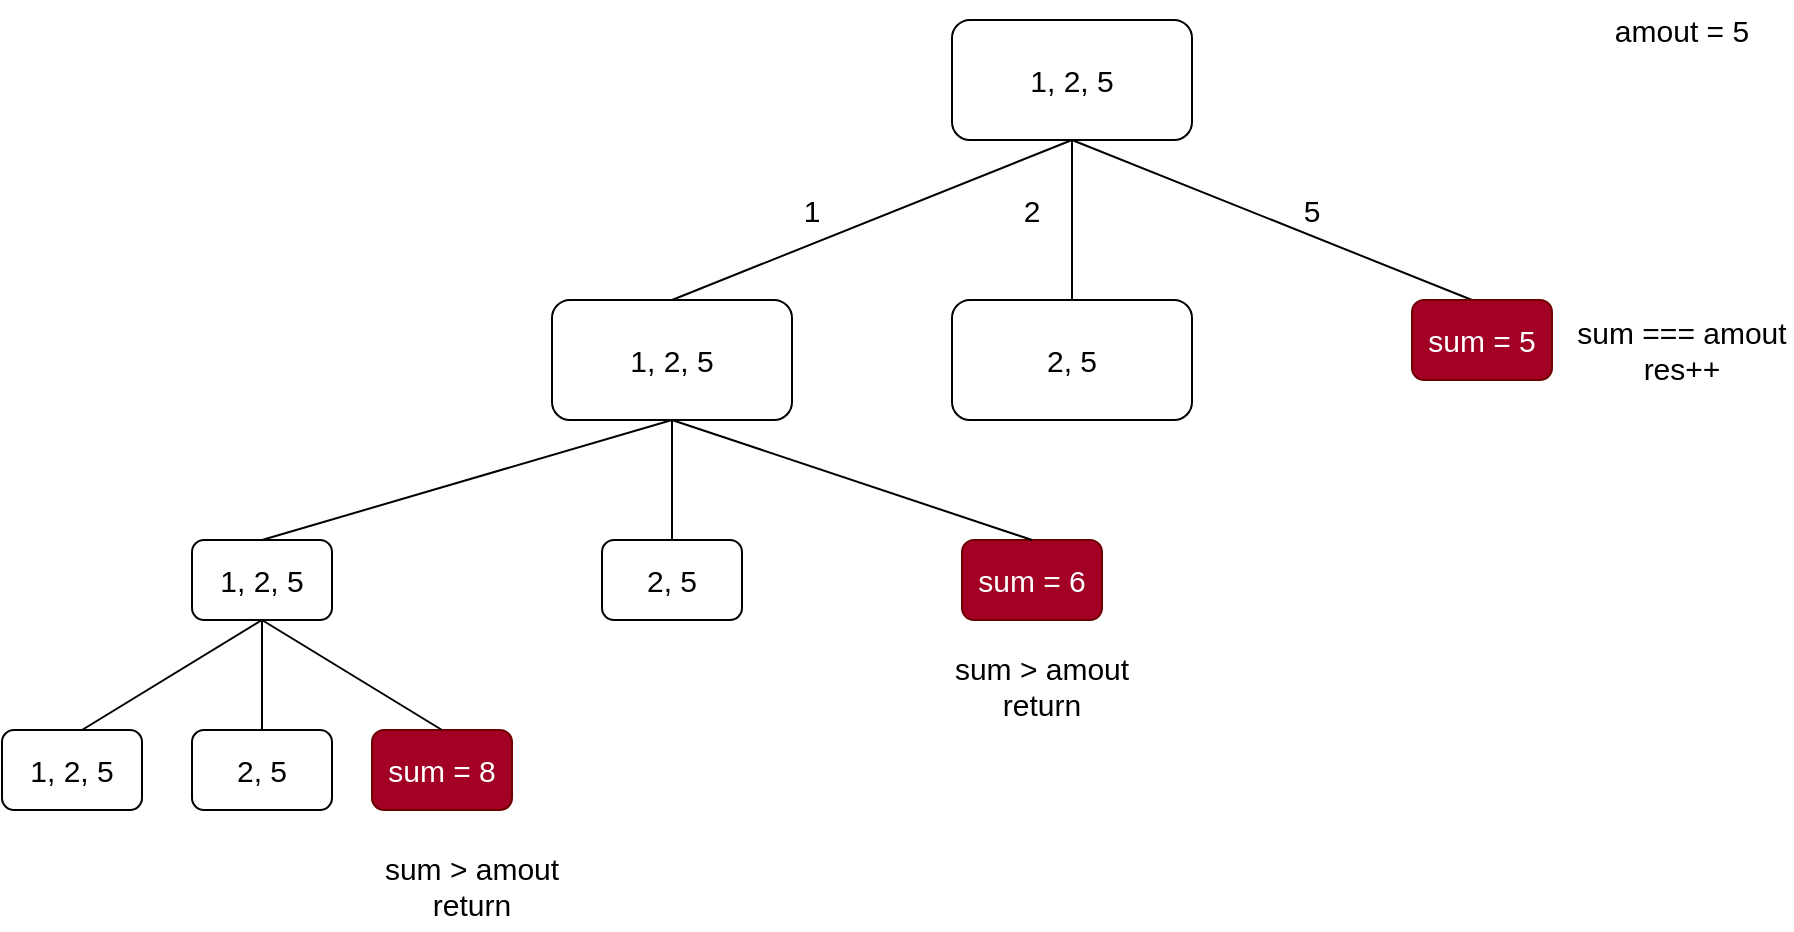 <mxfile>
    <diagram id="4AOt5Lwh_ObQQsVEVJBI" name="Page-1">
        <mxGraphModel dx="2453" dy="580" grid="1" gridSize="10" guides="1" tooltips="1" connect="1" arrows="1" fold="1" page="1" pageScale="1" pageWidth="850" pageHeight="1100" math="0" shadow="0">
            <root>
                <mxCell id="0"/>
                <mxCell id="1" parent="0"/>
                <mxCell id="2" value="&lt;font style=&quot;font-size: 15px;&quot;&gt;1, 2, 5&lt;/font&gt;" style="rounded=1;whiteSpace=wrap;html=1;" parent="1" vertex="1">
                    <mxGeometry x="365" y="60" width="120" height="60" as="geometry"/>
                </mxCell>
                <mxCell id="3" value="&lt;font style=&quot;font-size: 15px;&quot;&gt;1, 2, 5&lt;/font&gt;" style="rounded=1;whiteSpace=wrap;html=1;" parent="1" vertex="1">
                    <mxGeometry x="165" y="200" width="120" height="60" as="geometry"/>
                </mxCell>
                <mxCell id="4" value="&lt;font style=&quot;font-size: 15px;&quot;&gt;2, 5&lt;/font&gt;" style="rounded=1;whiteSpace=wrap;html=1;" parent="1" vertex="1">
                    <mxGeometry x="365" y="200" width="120" height="60" as="geometry"/>
                </mxCell>
                <mxCell id="6" value="" style="endArrow=none;html=1;fontSize=15;exitX=0.5;exitY=0;exitDx=0;exitDy=0;" parent="1" source="3" edge="1">
                    <mxGeometry width="50" height="50" relative="1" as="geometry">
                        <mxPoint x="405" y="330" as="sourcePoint"/>
                        <mxPoint x="425" y="120" as="targetPoint"/>
                    </mxGeometry>
                </mxCell>
                <mxCell id="7" value="" style="endArrow=none;html=1;fontSize=15;" parent="1" source="4" target="2" edge="1">
                    <mxGeometry width="50" height="50" relative="1" as="geometry">
                        <mxPoint x="405" y="330" as="sourcePoint"/>
                        <mxPoint x="455" y="280" as="targetPoint"/>
                    </mxGeometry>
                </mxCell>
                <mxCell id="8" value="" style="endArrow=none;html=1;fontSize=15;entryX=0.5;entryY=1;entryDx=0;entryDy=0;exitX=0.5;exitY=0;exitDx=0;exitDy=0;" parent="1" target="2" edge="1">
                    <mxGeometry width="50" height="50" relative="1" as="geometry">
                        <mxPoint x="625" y="200" as="sourcePoint"/>
                        <mxPoint x="455" y="280" as="targetPoint"/>
                    </mxGeometry>
                </mxCell>
                <mxCell id="10" value="1" style="text;html=1;strokeColor=none;fillColor=none;align=center;verticalAlign=middle;whiteSpace=wrap;rounded=0;fontSize=15;" parent="1" vertex="1">
                    <mxGeometry x="265" y="140" width="60" height="30" as="geometry"/>
                </mxCell>
                <mxCell id="11" value="2" style="text;html=1;strokeColor=none;fillColor=none;align=center;verticalAlign=middle;whiteSpace=wrap;rounded=0;fontSize=15;" parent="1" vertex="1">
                    <mxGeometry x="375" y="140" width="60" height="30" as="geometry"/>
                </mxCell>
                <mxCell id="12" value="5" style="text;html=1;strokeColor=none;fillColor=none;align=center;verticalAlign=middle;whiteSpace=wrap;rounded=0;fontSize=15;" parent="1" vertex="1">
                    <mxGeometry x="515" y="140" width="60" height="30" as="geometry"/>
                </mxCell>
                <mxCell id="13" value="&lt;font style=&quot;font-size: 15px;&quot;&gt;1, 2, 5&lt;/font&gt;" style="rounded=1;whiteSpace=wrap;html=1;" parent="1" vertex="1">
                    <mxGeometry x="-15" y="320" width="70" height="40" as="geometry"/>
                </mxCell>
                <mxCell id="15" value="amout = 5" style="text;html=1;strokeColor=none;fillColor=none;align=center;verticalAlign=middle;whiteSpace=wrap;rounded=0;fontSize=15;" parent="1" vertex="1">
                    <mxGeometry x="675" y="50" width="110" height="30" as="geometry"/>
                </mxCell>
                <mxCell id="16" value="sum === amout&lt;br&gt;res++" style="text;html=1;strokeColor=none;fillColor=none;align=center;verticalAlign=middle;whiteSpace=wrap;rounded=0;fontSize=15;" parent="1" vertex="1">
                    <mxGeometry x="675" y="200" width="110" height="50" as="geometry"/>
                </mxCell>
                <mxCell id="17" value="&lt;font style=&quot;font-size: 15px;&quot;&gt;2, 5&lt;/font&gt;" style="rounded=1;whiteSpace=wrap;html=1;" parent="1" vertex="1">
                    <mxGeometry x="190" y="320" width="70" height="40" as="geometry"/>
                </mxCell>
                <mxCell id="18" value="&lt;span style=&quot;font-size: 15px;&quot;&gt;sum = 6&lt;/span&gt;" style="rounded=1;whiteSpace=wrap;html=1;fillColor=#a20025;fontColor=#ffffff;strokeColor=#6F0000;" parent="1" vertex="1">
                    <mxGeometry x="370" y="320" width="70" height="40" as="geometry"/>
                </mxCell>
                <mxCell id="19" value="" style="endArrow=none;html=1;fontSize=15;entryX=0.5;entryY=1;entryDx=0;entryDy=0;exitX=0.5;exitY=0;exitDx=0;exitDy=0;" parent="1" source="18" target="3" edge="1">
                    <mxGeometry width="50" height="50" relative="1" as="geometry">
                        <mxPoint x="405" y="310" as="sourcePoint"/>
                        <mxPoint x="455" y="260" as="targetPoint"/>
                    </mxGeometry>
                </mxCell>
                <mxCell id="20" value="sum &amp;gt; amout&lt;br&gt;return" style="text;html=1;strokeColor=none;fillColor=none;align=center;verticalAlign=middle;whiteSpace=wrap;rounded=0;fontSize=15;" parent="1" vertex="1">
                    <mxGeometry x="355" y="370" width="110" height="45" as="geometry"/>
                </mxCell>
                <mxCell id="21" value="&lt;span style=&quot;font-size: 15px;&quot;&gt;sum = 5&lt;/span&gt;" style="rounded=1;whiteSpace=wrap;html=1;fillColor=#a20025;fontColor=#ffffff;strokeColor=#6F0000;" parent="1" vertex="1">
                    <mxGeometry x="595" y="200" width="70" height="40" as="geometry"/>
                </mxCell>
                <mxCell id="22" value="" style="endArrow=none;html=1;fontSize=15;entryX=0.5;entryY=1;entryDx=0;entryDy=0;exitX=0.5;exitY=0;exitDx=0;exitDy=0;" parent="1" source="13" target="3" edge="1">
                    <mxGeometry width="50" height="50" relative="1" as="geometry">
                        <mxPoint x="405" y="310" as="sourcePoint"/>
                        <mxPoint x="455" y="260" as="targetPoint"/>
                    </mxGeometry>
                </mxCell>
                <mxCell id="23" value="" style="endArrow=none;html=1;fontSize=15;entryX=0.5;entryY=1;entryDx=0;entryDy=0;" parent="1" source="17" target="3" edge="1">
                    <mxGeometry width="50" height="50" relative="1" as="geometry">
                        <mxPoint x="405" y="310" as="sourcePoint"/>
                        <mxPoint x="455" y="260" as="targetPoint"/>
                    </mxGeometry>
                </mxCell>
                <mxCell id="24" value="" style="endArrow=none;html=1;fontSize=15;entryX=0.5;entryY=1;entryDx=0;entryDy=0;exitX=0.5;exitY=0;exitDx=0;exitDy=0;" parent="1" target="13" edge="1">
                    <mxGeometry width="50" height="50" relative="1" as="geometry">
                        <mxPoint x="-70" y="415" as="sourcePoint"/>
                        <mxPoint x="455" y="260" as="targetPoint"/>
                    </mxGeometry>
                </mxCell>
                <mxCell id="25" value="&lt;font style=&quot;font-size: 15px;&quot;&gt;1, 2, 5&lt;/font&gt;" style="rounded=1;whiteSpace=wrap;html=1;" parent="1" vertex="1">
                    <mxGeometry x="-110" y="415" width="70" height="40" as="geometry"/>
                </mxCell>
                <mxCell id="26" value="&lt;font style=&quot;font-size: 15px;&quot;&gt;2, 5&lt;/font&gt;" style="rounded=1;whiteSpace=wrap;html=1;" parent="1" vertex="1">
                    <mxGeometry x="-15" y="415" width="70" height="40" as="geometry"/>
                </mxCell>
                <mxCell id="27" value="&lt;span style=&quot;font-size: 15px;&quot;&gt;sum = 8&lt;/span&gt;" style="rounded=1;whiteSpace=wrap;html=1;fillColor=#a20025;fontColor=#ffffff;strokeColor=#6F0000;" parent="1" vertex="1">
                    <mxGeometry x="75" y="415" width="70" height="40" as="geometry"/>
                </mxCell>
                <mxCell id="29" value="" style="endArrow=none;html=1;fontSize=15;exitX=0.5;exitY=0;exitDx=0;exitDy=0;entryX=0.5;entryY=1;entryDx=0;entryDy=0;" parent="1" source="26" target="13" edge="1">
                    <mxGeometry width="50" height="50" relative="1" as="geometry">
                        <mxPoint x="405" y="310" as="sourcePoint"/>
                        <mxPoint x="15" y="360" as="targetPoint"/>
                    </mxGeometry>
                </mxCell>
                <mxCell id="30" value="" style="endArrow=none;html=1;fontSize=15;entryX=0.5;entryY=1;entryDx=0;entryDy=0;exitX=0.5;exitY=0;exitDx=0;exitDy=0;" parent="1" source="27" target="13" edge="1">
                    <mxGeometry width="50" height="50" relative="1" as="geometry">
                        <mxPoint x="405" y="310" as="sourcePoint"/>
                        <mxPoint x="455" y="260" as="targetPoint"/>
                    </mxGeometry>
                </mxCell>
                <mxCell id="31" value="sum &amp;gt; amout&lt;br&gt;return" style="text;html=1;strokeColor=none;fillColor=none;align=center;verticalAlign=middle;whiteSpace=wrap;rounded=0;fontSize=15;" parent="1" vertex="1">
                    <mxGeometry x="70" y="470" width="110" height="45" as="geometry"/>
                </mxCell>
            </root>
        </mxGraphModel>
    </diagram>
</mxfile>